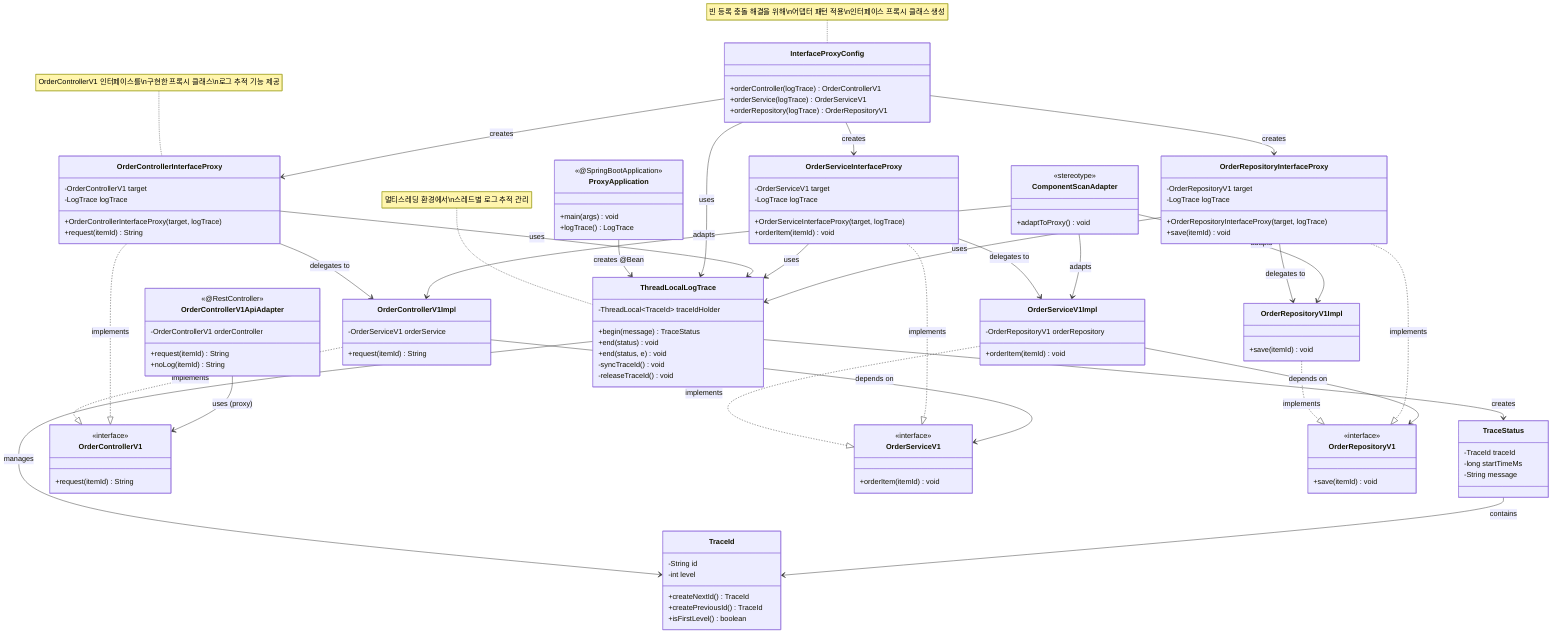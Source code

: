 classDiagram
    %% 메인 애플리케이션 클래스
    class ProxyApplication {
        <<@SpringBootApplication>>
        +main(args) void
        +logTrace() LogTrace
    }

    %% API 어댑터 클래스
    class OrderControllerV1ApiAdapter {
        <<@RestController>>
        -OrderControllerV1 orderController
        +request(itemId) String
        +noLog(itemId) String
    }

    class InterfaceProxyConfig {
        +orderController(logTrace) OrderControllerV1
        +orderService(logTrace) OrderServiceV1
        +orderRepository(logTrace) OrderRepositoryV1
    }

    class ThreadLocalLogTrace {
        -ThreadLocal~TraceId~ traceIdHolder
        +begin(message) TraceStatus
        +end(status) void
        +end(status, e) void
        -syncTraceId() void
        -releaseTraceId() void
    }

    class TraceStatus {
        -TraceId traceId
        -long startTimeMs
        -String message
    }

    class TraceId {
        -String id
        -int level
        +createNextId() TraceId
        +createPreviousId() TraceId
        +isFirstLevel() boolean
    }

    %% 인터페이스 정의
    class OrderControllerV1 {
        <<interface>>
        +request(itemId) String
    }

    class OrderServiceV1 {
        <<interface>>
        +orderItem(itemId) void
    }

    class OrderRepositoryV1 {
        <<interface>>
        +save(itemId) void
    }

    %% 실제 구현체
    class OrderControllerV1Impl {
        -OrderServiceV1 orderService
        +request(itemId) String
    }

    class OrderServiceV1Impl {
        -OrderRepositoryV1 orderRepository
        +orderItem(itemId) void
    }

    class OrderRepositoryV1Impl {
        +save(itemId) void
    }

    %% 프록시 구현체 (실제 존재하는 클래스들)
    class OrderControllerInterfaceProxy {
        -OrderControllerV1 target
        -LogTrace logTrace
        +OrderControllerInterfaceProxy(target, logTrace)
        +request(itemId) String
    }

    class OrderServiceInterfaceProxy {
        -OrderServiceV1 target
        -LogTrace logTrace
        +OrderServiceInterfaceProxy(target, logTrace)
        +orderItem(itemId) void
    }

    class OrderRepositoryInterfaceProxy {
        -OrderRepositoryV1 target
        -LogTrace logTrace
        +OrderRepositoryInterfaceProxy(target, logTrace)
        +save(itemId) void
    }

    %% 어댑터 패턴 적용
    class ComponentScanAdapter {
        <<stereotype>>
        +adaptToProxy() void
    }

    %% 인터페이스 구현 관계
    OrderControllerV1Impl ..|> OrderControllerV1 : implements
    OrderServiceV1Impl ..|> OrderServiceV1 : implements
    OrderRepositoryV1Impl ..|> OrderRepositoryV1 : implements

    OrderControllerInterfaceProxy ..|> OrderControllerV1 : implements
    OrderServiceInterfaceProxy ..|> OrderServiceV1 : implements
    OrderRepositoryInterfaceProxy ..|> OrderRepositoryV1 : implements

    %% 관계 설정
    ProxyApplication --> ThreadLocalLogTrace : creates @Bean
    OrderControllerV1ApiAdapter --> OrderControllerV1 : uses (proxy)
    
    InterfaceProxyConfig --> OrderControllerInterfaceProxy : creates
    InterfaceProxyConfig --> OrderServiceInterfaceProxy : creates
    InterfaceProxyConfig --> OrderRepositoryInterfaceProxy : creates
    InterfaceProxyConfig --> ThreadLocalLogTrace : uses
    
    OrderControllerInterfaceProxy --> OrderControllerV1Impl : delegates to
    OrderControllerInterfaceProxy --> ThreadLocalLogTrace : uses
    
    OrderServiceInterfaceProxy --> OrderServiceV1Impl : delegates to
    OrderServiceInterfaceProxy --> ThreadLocalLogTrace : uses
    
    OrderRepositoryInterfaceProxy --> OrderRepositoryV1Impl : delegates to
    OrderRepositoryInterfaceProxy --> ThreadLocalLogTrace : uses
    
    ThreadLocalLogTrace --> TraceStatus : creates
    ThreadLocalLogTrace --> TraceId : manages
    TraceStatus --> TraceId : contains

    %% 어댑터 패턴
    ComponentScanAdapter --> OrderControllerV1Impl : adapts
    ComponentScanAdapter --> OrderServiceV1Impl : adapts
    ComponentScanAdapter --> OrderRepositoryV1Impl : adapts

    %% 의존성 주입
    OrderControllerV1Impl --> OrderServiceV1 : depends on
    OrderServiceV1Impl --> OrderRepositoryV1 : depends on

    note for InterfaceProxyConfig "빈 등록 충돌 해결을 위해\n어댑터 패턴 적용\n인터페이스 프록시 클래스 생성"
    note for OrderControllerInterfaceProxy "OrderControllerV1 인터페이스를\n구현한 프록시 클래스\n로그 추적 기능 제공"
    note for ThreadLocalLogTrace "멀티스레딩 환경에서\n스레드별 로그 추적 관리"